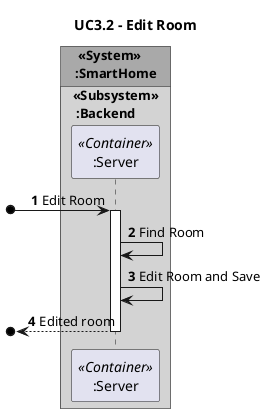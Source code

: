 @startuml
'https://plantuml.com/sequence-diagram
autonumber
title UC3.2 - Edit Room

autonumber
!pragma teoz true
box " <<System>>\n:SmartHome" #DarkGrey
box "<<Subsystem>>\n :Backend" #LightGrey
  participant ":Server" as server <<Container>>
end box

[o->server: Edit Room
activate server
server->server: Find Room
server->server: Edit Room and Save
[o<--server: Edited room
deactivate server
@enduml